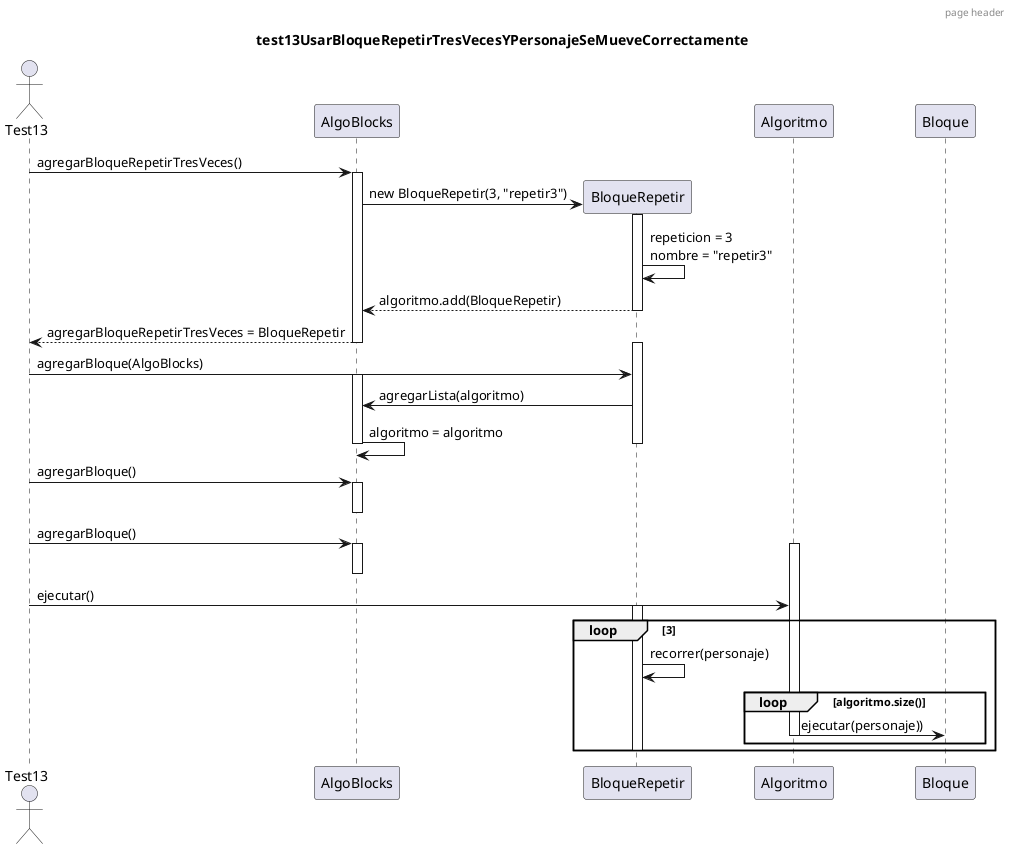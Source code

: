@startuml

header page header
title test13UsarBloqueRepetirTresVecesYPersonajeSeMueveCorrectamente
actor Test13

Test13 -> AlgoBlocks: agregarBloqueRepetirTresVeces()
activate AlgoBlocks
create BloqueRepetir
AlgoBlocks -> BloqueRepetir: new BloqueRepetir(3, "repetir3")
activate BloqueRepetir
BloqueRepetir -> BloqueRepetir: repeticion = 3\nnombre = "repetir3"
BloqueRepetir --> AlgoBlocks: algoritmo.add(BloqueRepetir)
deactivate BloqueRepetir
AlgoBlocks --> Test13: agregarBloqueRepetirTresVeces = BloqueRepetir
deactivate AlgoBlocks
activate BloqueRepetir
Test13 -> BloqueRepetir: agregarBloque(AlgoBlocks)
activate AlgoBlocks
BloqueRepetir -> AlgoBlocks: agregarLista(algoritmo)
AlgoBlocks -> AlgoBlocks: algoritmo = algoritmo
deactivate AlgoBlocks
deactivate BloqueRepetir
Test13 -> AlgoBlocks: agregarBloque()
activate AlgoBlocks
deactivate AlgoBlocks
Test13 -> AlgoBlocks: agregarBloque()
activate AlgoBlocks
deactivate AlgoBlocks
activate Algoritmo
Test13 -> Algoritmo: ejecutar()
loop 3
    activate BloqueRepetir
    BloqueRepetir -> BloqueRepetir: recorrer(personaje)
    loop algoritmo.size()
        Algoritmo -> Bloque: ejecutar(personaje))
        deactivate Algoritmo
    end
    deactivate BloqueRepetir
end





@enduml